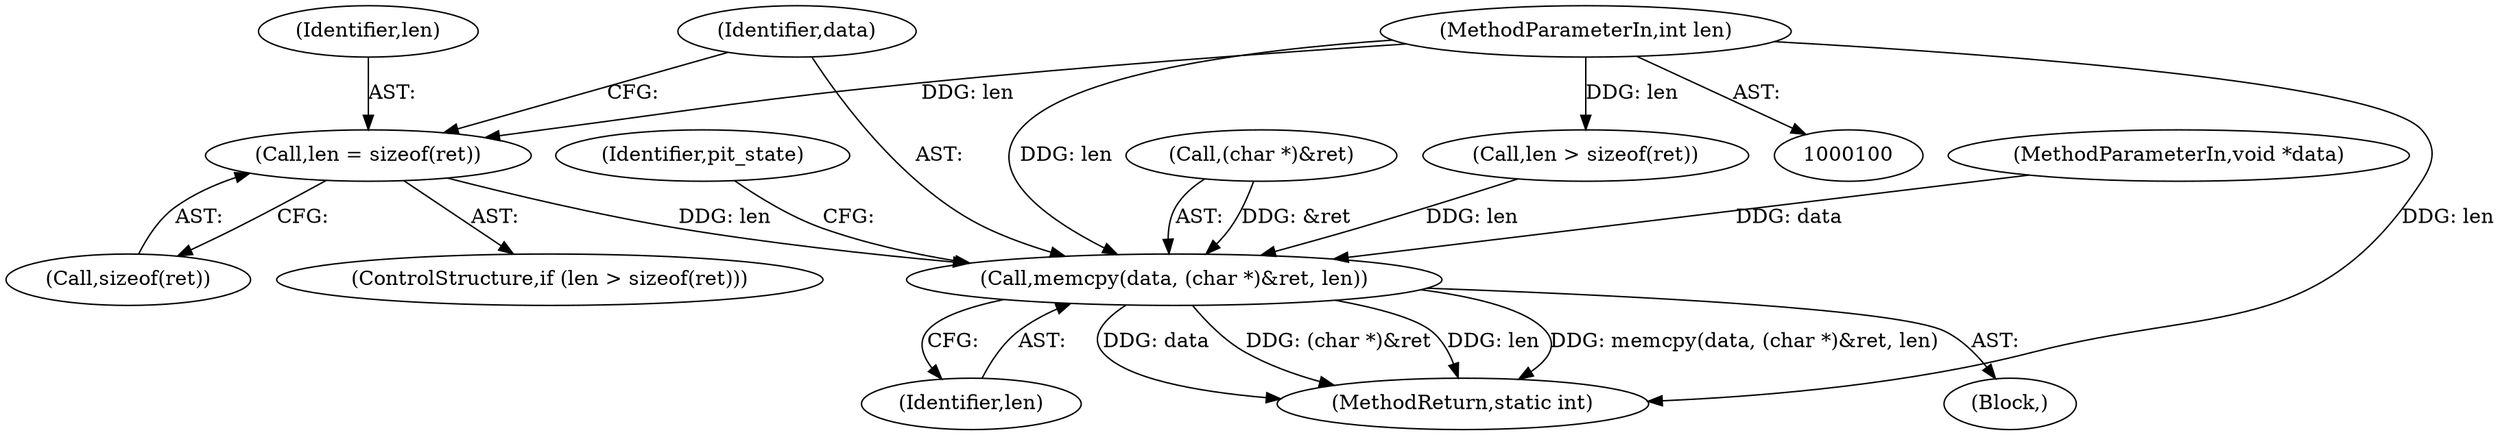 digraph "0_linux_ee73f656a604d5aa9df86a97102e4e462dd79924@API" {
"1000300" [label="(Call,len = sizeof(ret))"];
"1000103" [label="(MethodParameterIn,int len)"];
"1000304" [label="(Call,memcpy(data, (char *)&ret, len))"];
"1000302" [label="(Call,sizeof(ret))"];
"1000300" [label="(Call,len = sizeof(ret))"];
"1000304" [label="(Call,memcpy(data, (char *)&ret, len))"];
"1000105" [label="(Block,)"];
"1000310" [label="(Identifier,len)"];
"1000104" [label="(MethodParameterIn,void *data)"];
"1000306" [label="(Call,(char *)&ret)"];
"1000103" [label="(MethodParameterIn,int len)"];
"1000318" [label="(MethodReturn,static int)"];
"1000314" [label="(Identifier,pit_state)"];
"1000296" [label="(Call,len > sizeof(ret))"];
"1000305" [label="(Identifier,data)"];
"1000295" [label="(ControlStructure,if (len > sizeof(ret)))"];
"1000301" [label="(Identifier,len)"];
"1000300" -> "1000295"  [label="AST: "];
"1000300" -> "1000302"  [label="CFG: "];
"1000301" -> "1000300"  [label="AST: "];
"1000302" -> "1000300"  [label="AST: "];
"1000305" -> "1000300"  [label="CFG: "];
"1000103" -> "1000300"  [label="DDG: len"];
"1000300" -> "1000304"  [label="DDG: len"];
"1000103" -> "1000100"  [label="AST: "];
"1000103" -> "1000318"  [label="DDG: len"];
"1000103" -> "1000296"  [label="DDG: len"];
"1000103" -> "1000304"  [label="DDG: len"];
"1000304" -> "1000105"  [label="AST: "];
"1000304" -> "1000310"  [label="CFG: "];
"1000305" -> "1000304"  [label="AST: "];
"1000306" -> "1000304"  [label="AST: "];
"1000310" -> "1000304"  [label="AST: "];
"1000314" -> "1000304"  [label="CFG: "];
"1000304" -> "1000318"  [label="DDG: (char *)&ret"];
"1000304" -> "1000318"  [label="DDG: len"];
"1000304" -> "1000318"  [label="DDG: memcpy(data, (char *)&ret, len)"];
"1000304" -> "1000318"  [label="DDG: data"];
"1000104" -> "1000304"  [label="DDG: data"];
"1000306" -> "1000304"  [label="DDG: &ret"];
"1000296" -> "1000304"  [label="DDG: len"];
}
